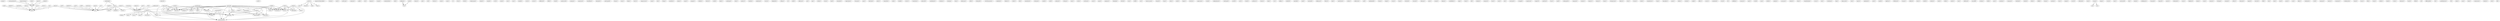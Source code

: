 digraph G {
  spring [ label="spring(1)" ];
  imparatorlugu [ label="imparatorlugu(2)" ];
  ed [ label="ed(9)" ];
  population [ label="population(5)" ];
  article [ label="article(1)" ];
  mpg [ label="mpg(2)" ];
  consisted [ label="consisted(1)" ];
  percent [ label="percent(1)" ];
  genocide [ label="genocide(3)" ];
  republic [ label="republic(5)" ];
  garching [ label="garching(2)" ];
  harbinde [ label="harbinde(2)" ];
  nun [ label="nun(5)" ];
  harbord [ label="harbord(1)" ];
  scott [ label="scott(1)" ];
  power [ label="power(2)" ];
  asia [ label="asia(1)" ];
  illusion [ label="illusion(1)" ];
  veil [ label="veil(1)" ];
  tear [ label="tear(1)" ];
  purity [ label="purity(2)" ];
  killing [ label="killing(1)" ];
  land [ label="land(1)" ];
  mass [ label="mass(1)" ];
  heart [ label="heart(1)" ];
  structure [ label="structure(1)" ];
  cleansing [ label="cleansing(2)" ];
  trust [ label="trust(1)" ];
  crime [ label="crime(1)" ];
  extermination [ label="extermination(4)" ];
  askeri [ label="askeri(2)" ];
  imparatorluklarindaki [ label="imparatorluklarindaki(1)" ];
  volume [ label="volume(1)" ];
  azeri [ label="azeri(1)" ];
  tarihi [ label="tarihi(1)" ];
  mutlucag [ label="mutlucag(1)" ];
  des [ label="des(2)" ];
  entrangeres [ label="entrangeres(1)" ];
  someone [ label="someone(1)" ];
  jackh [ label="jackh(1)" ];
  kur [ label="kur(2)" ];
  leygara [ label="leygara(1)" ];
  escape [ label="escape(1)" ];
  ermenilerden [ label="ermenilerden(1)" ];
  kital [ label="kital(1)" ];
  meray [ label="meray(2)" ];
  cambridge [ label="cambridge(3)" ];
  bir [ label="bir(2)" ];
  war [ label="war(1)" ];
  nasil [ label="nasil(1)" ];
  yaratilir [ label="yaratilir(1)" ];
  sorun [ label="sorun(1)" ];
  hakkinda [ label="hakkinda(1)" ];
  yi [ label="yi(1)" ];
  ohanus [ label="ohanus(1)" ];
  yale [ label="yale(1)" ];
  orel [ label="orel(1)" ];
  turkozu [ label="turkozu(1)" ];
  greece [ label="greece(1)" ];
  atase [ label="atase(1)" ];
  army [ label="army(1)" ];
  vi [ label="vi(1)" ];
  divan [ label="divan(1)" ];
  conference [ label="conference(2)" ];
  devlet [ label="devlet(1)" ];
  talimatname [ label="talimatname(1)" ];
  subject [ label="subject(1)" ];
  mesele [ label="mesele(1)" ];
  evvel [ label="evvel(1)" ];
  exists [ label="exists(2)" ];
  sera [ label="sera(1)" ];
  york [ label="york(8)" ];
  esas [ label="esas(1)" ];
  hareket [ label="hareket(1)" ];
  crown [ label="crown(1)" ];
  serves [ label="serves(1)" ];
  defterleri [ label="defterleri(3)" ];
  alfred [ label="alfred(1)" ];
  closed [ label="closed(1)" ];
  muharrerat [ label="muharrerat(4)" ];
  program [ label="program(1)" ];
  ittihad [ label="ittihad(1)" ];
  berkeley [ label="berkeley(2)" ];
  gunumuze [ label="gunumuze(1)" ];
  hazirliklari [ label="hazirliklari(1)" ];
  alexander [ label="alexander(1)" ];
  participated [ label="participated(1)" ];
  olunan [ label="olunan(1)" ];
  orsay [ label="orsay(1)" ];
  hakkinda [ label="hakkinda(1)" ];
  kalem [ label="kalem(1)" ];
  teroru [ label="teroru(1)" ];
  holocaust [ label="holocaust(2)" ];
  analogy [ label="analogy(1)" ];
  armenia [ label="armenia(6)" ];
  soul [ label="soul(2)" ];
  proceeded [ label="proceeded(1)" ];
  today [ label="today(3)" ];
  dictatorship [ label="dictatorship(1)" ];
  work [ label="work(1)" ];
  mountain [ label="mountain(1)" ];
  serve [ label="serve(1)" ];
  press [ label="press(5)" ];
  correspondence [ label="correspondence(3)" ];
  sempozyumu [ label="sempozyumu(1)" ];
  crane [ label="crane(1)" ];
  ilmi [ label="ilmi(1)" ];
  ttinng [ label="ttinng(1)" ];
  leader [ label="leader(2)" ];
  mesulleri [ label="mesulleri(1)" ];
  please [ label="please(1)" ];
  anasir [ label="anasir(1)" ];
  praeger [ label="praeger(1)" ];
  turklere [ label="turklere(1)" ];
  history [ label="history(3)" ];
  rachel [ label="rachel(1)" ];
  kadar [ label="kadar(1)" ];
  azerbaijan [ label="azerbaijan(1)" ];
  idare [ label="idare(1)" ];
  mahsus [ label="mahsus(1)" ];
  toynbee [ label="toynbee(1)" ];
  plantation [ label="plantation(1)" ];
  sorunu [ label="sorunu(1)" ];
  belgelerle [ label="belgelerle(1)" ];
  william [ label="william(1)" ];
  re [ label="re(1)" ];
  sehid [ label="sehid(1)" ];
  reference [ label="reference(1)" ];
  pre [ label="pre(1)" ];
  ege [ label="ege(1)" ];
  tarihin [ label="tarihin(1)" ];
  haven [ label="haven(1)" ];
  harb [ label="harb(2)" ];
  ermeniler [ label="ermeniler(3)" ];
  imperialism [ label="imperialism(1)" ];
  lousanne [ label="lousanne(1)" ];
  pasa [ label="pasa(1)" ];
  kartonlar [ label="kartonlar(2)" ];
  policy [ label="policy(1)" ];
  committee [ label="committee(1)" ];
  india [ label="india(1)" ];
  terakki [ label="terakki(1)" ];
  review [ label="review(1)" ];
  translation [ label="translation(1)" ];
  plymouth [ label="plymouth(1)" ];
  mudafaalari [ label="mudafaalari(1)" ];
  truebner [ label="truebner(1)" ];
  karabag [ label="karabag(1)" ];
  dunn [ label="dunn(1)" ];
  deliorman [ label="deliorman(1)" ];
  yildiz [ label="yildiz(2)" ];
  witnessed [ label="witnessed(1)" ];
  revolutionnaires [ label="revolutionnaires(1)" ];
  makaleler [ label="makaleler(1)" ];
  kitabevi [ label="kitabevi(1)" ];
  robert [ label="robert(1)" ];
  ankara [ label="ankara(2)" ];
  title [ label="title(1)" ];
  ermenilerin [ label="ermenilerin(1)" ];
  ottomane [ label="ottomane(1)" ];
  arsivi [ label="arsivi(1)" ];
  neside [ label="neside(1)" ];
  tarih [ label="tarih(2)" ];
  malumat [ label="malumat(1)" ];
  ottoman [ label="ottoman(1)" ];
  izmir [ label="izmir(1)" ];
  british [ label="british(1)" ];
  avetis [ label="avetis(1)" ];
  rawlinson [ label="rawlinson(1)" ];
  price [ label="price(1)" ];
  peace [ label="peace(1)" ];
  gazigiray [ label="gazigiray(1)" ];
  bakanligi [ label="bakanligi(1)" ];
  devleti [ label="devleti(2)" ];
  yuca [ label="yuca(1)" ];
  tovfik [ label="tovfik(1)" ];
  eye [ label="eye(1)" ];
  question [ label="question(2)" ];
  dunya [ label="dunya(1)" ];
  transcaucasia [ label="transcaucasia(1)" ];
  leonard [ label="leonard(1)" ];
  basar [ label="basar(1)" ];
  gn [ label="gn(2)" ];
  cokus [ label="cokus(1)" ];
  yahut [ label="yahut(1)" ];
  lenger [ label="lenger(1)" ];
  kurtulus [ label="kurtulus(1)" ];
  appressian [ label="appressian(1)" ];
  turk [ label="turk(3)" ];
  veysel [ label="veysel(1)" ];
  independence [ label="independence(2)" ];
  sardarapat [ label="sardarapat(1)" ];
  powell [ label="powell(1)" ];
  lausanne [ label="lausanne(2)" ];
  arsiv [ label="arsiv(1)" ];
  trench [ label="trench(1)" ];
  professor [ label="professor(1)" ];
  boston [ label="boston(1)" ];
  paul [ label="paul(2)" ];
  aksin [ label="aksin(1)" ];
  wwi [ label="wwi(1)" ];
  kafkas [ label="kafkas(1)" ];
  stanford [ label="stanford(1)" ];
  jaeschke [ label="jaeschke(1)" ];
  irade [ label="irade(1)" ];
  mustenid [ label="mustenid(1)" ];
  diplomacy [ label="diplomacy(1)" ];
  library [ label="library(1)" ];
  talat [ label="talat(1)" ];
  constitution [ label="constitution(1)" ];
  sydney [ label="sydney(1)" ];
  melbourne [ label="melbourne(1)" ];
  asaf [ label="asaf(1)" ];
  basbakanlik [ label="basbakanlik(1)" ];
  bosnia [ label="bosnia(1)" ];
  legion [ label="legion(1)" ];
  sir [ label="sir(2)" ];
  sahak [ label="sahak(2)" ];
  serdar [ label="serdar(2)" ];
  zuma [ label="zuma(1)" ];
  russia [ label="russia(1)" ];
  house [ label="house(1)" ];
  bortnick [ label="bortnick(1)" ];
  crescent [ label="crescent(1)" ];
  road [ label="road(2)" ];
  chatnam [ label="chatnam(1)" ];
  girisi [ label="girisi(1)" ];
  europe [ label="europe(1)" ];
  taksimi [ label="taksimi(1)" ];
  soyledikleri [ label="soyledikleri(1)" ];
  jewish [ label="jewish(1)" ];
  alper [ label="alper(1)" ];
  treaty [ label="treaty(1)" ];
  fall [ label="fall(1)" ];
  bombay [ label="bombay(1)" ];
  progress [ label="progress(1)" ];
  kurat [ label="kurat(1)" ];
  yayin [ label="yayin(1)" ];
  elie [ label="elie(1)" ];
  movement [ label="movement(1)" ];
  struggle [ label="struggle(2)" ];
  belgeler [ label="belgeler(1)" ];
  yugoslavia [ label="yugoslavia(1)" ];
  support [ label="support(2)" ];
  partition [ label="partition(2)" ];
  ducar [ label="ducar(1)" ];
  mark [ label="mark(1)" ];
  indianapolis [ label="indianapolis(1)" ];
  magazine [ label="magazine(1)" ];
  comites [ label="comites(1)" ];
  kasimov [ label="kasimov(1)" ];
  kanunu [ label="kanunu(1)" ];
  basim [ label="basim(1)" ];
  herzegovina [ label="herzegovina(1)" ];
  kedouri [ label="kedouri(1)" ];
  olcay [ label="olcay(1)" ];
  version [ label="version(1)" ];
  harbe [ label="harbe(1)" ];
  ermenilerce [ label="ermenilerce(1)" ];
  lozan [ label="lozan(1)" ];
  kaynaklari [ label="kaynaklari(1)" ];
  gozen [ label="gozen(1)" ];
  cebbar [ label="cebbar(1)" ];
  system [ label="system(1)" ];
  caliph [ label="caliph(1)" ];
  officer [ label="officer(1)" ];
  source [ label="source(1)" ];
  perakende [ label="perakende(1)" ];
  travel [ label="travel(1)" ];
  dr [ label="dr(1)" ];
  atfedilen [ label="atfedilen(1)" ];
  laurence [ label="laurence(1)" ];
  paris [ label="paris(1)" ];
  evrak [ label="evrak(3)" ];
  uucp [ label="uucp(1)" ];
  tarihte [ label="tarihte(1)" ];
  apology [ label="apology(1)" ];
  caucasian [ label="caucasian(1)" ];
  reinhart [ label="reinhart(1)" ];
  demir [ label="demir(1)" ];
  osmanlilardan [ label="osmanlilardan(1)" ];
  icyuzu [ label="icyuzu(1)" ];
  clair [ label="clair(1)" ];
  columbian [ label="columbian(1)" ];
  king [ label="king(1)" ];
  tahassusler [ label="tahassusler(1)" ];
  valyi [ label="valyi(1)" ];
  raporu [ label="raporu(1)" ];
  september [ label="september(1)" ];
  print [ label="print(1)" ];
  meade [ label="meade(1)" ];
  ingilizce [ label="ingilizce(1)" ];
  ihtilaliyesi [ label="ihtilaliyesi(1)" ];
  turquie [ label="turquie(1)" ];
  argic [ label="argic(2)" ];
  dahiliye [ label="dahiliye(3)" ];
  farrar [ label="farrar(1)" ];
  rebirth [ label="rebirth(1)" ];
  harbiye [ label="harbiye(1)" ];
  orient [ label="orient(1)" ];
  bobbs [ label="bobbs(1)" ];
  author [ label="author(1)" ];
  conn [ label="conn(1)" ];
  california [ label="california(2)" ];
  muratoff [ label="muratoff(1)" ];
  ercikan [ label="ercikan(1)" ];
  hulbe [ label="hulbe(1)" ];
  gave [ label="gave(1)" ];
  muslime [ label="muslime(1)" ];
  osmaniye [ label="osmaniye(1)" ];
  tarihinde [ label="tarihinde(1)" ];
  turkiye [ label="turkiye(3)" ];
  rolleri [ label="rolleri(1)" ];
  imparatorlugu [ label="imparatorlugu(1)" ];
  tedkik [ label="tedkik(1)" ];
  turkey [ label="turkey(12)" ];
  hazine [ label="hazine(1)" ];
  moslem [ label="moslem(1)" ];
  story [ label="story(1)" ];
  mogan [ label="mogan(1)" ];
  sovyet [ label="sovyet(2)" ];
  yollarinda [ label="yollarinda(1)" ];
  baris [ label="baris(1)" ];
  ermeni [ label="ermeni(1)" ];
  ne [ label="ne(1)" ];
  un [ label="un(1)" ];
  akgun [ label="akgun(1)" ];
  curzon [ label="curzon(1)" ];
  shaw [ label="shaw(1)" ];
  university [ label="university(6)" ];
  dair [ label="dair(1)" ];
  komite [ label="komite(1)" ];
  intelligence [ label="intelligence(1)" ];
  hocaoglu [ label="hocaoglu(2)" ];
  hansard [ label="hansard(1)" ];
  guerre [ label="guerre(1)" ];
  derlemeler [ label="derlemeler(1)" ];
  sonra [ label="sonra(1)" ];
  belgeleri [ label="belgeleri(3)" ];
  kerem [ label="kerem(1)" ];
  union [ label="union(1)" ];
  siyasiye [ label="siyasiye(1)" ];
  heritage [ label="heritage(1)" ];
  harbi [ label="harbi(3)" ];
  armenie [ label="armenie(1)" ];
  seltzer [ label="seltzer(1)" ];
  dosyalari [ label="dosyalari(1)" ];
  empire [ label="empire(2)" ];
  security [ label="security(1)" ];
  field [ label="field(1)" ];
  ilan [ label="ilan(1)" ];
  aliye [ label="aliye(1)" ];
  karal [ label="karal(1)" ];
  gurun [ label="gurun(1)" ];
  ryan [ label="ryan(1)" ];
  akboy [ label="akboy(1)" ];
  vesikalarla [ label="vesikalarla(1)" ];
  east [ label="east(1)" ];
  world [ label="world(1)" ];
  tanzimat [ label="tanzimat(1)" ];
  century [ label="century(1)" ];
  muammer [ label="muammer(1)" ];
  vesikalariyla [ label="vesikalariyla(1)" ];
  vilayet [ label="vilayet(1)" ];
  bruce [ label="bruce(1)" ];
  felix [ label="felix(1)" ];
  louise [ label="louise(1)" ];
  turkler [ label="turkler(1)" ];
  heyeti [ label="heyeti(1)" ];
  writes [ label="writes(1)" ];
  hatiralar [ label="hatiralar(1)" ];
  buyuk [ label="buyuk(1)" ];
  government [ label="government(2)" ];
  office [ label="office(8)" ];
  co [ label="co(6)" ];
  defterdarlik [ label="defterdarlik(1)" ];
  list [ label="list(1)" ];
  gorduklerimiz [ label="gorduklerimiz(1)" ];
  ltd [ label="ltd(1)" ];
  rahmi [ label="rahmi(1)" ];
  june [ label="june(1)" ];
  islam [ label="islam(2)" ];
  commission [ label="commission(1)" ];
  disisleri [ label="disisleri(1)" ];
  ordu [ label="ordu(1)" ];
  life [ label="life(1)" ];
  imparatorlugu -> ed [ label="1" ];
  population -> article [ label="1" ];
  population -> mpg [ label="1" ];
  population -> consisted [ label="2" ];
  population -> percent [ label="2" ];
  population -> genocide [ label="1" ];
  population -> republic [ label="2" ];
  population -> garching [ label="1" ];
  harbinde -> nun [ label="1" ];
  power -> asia [ label="1" ];
  power -> illusion [ label="1" ];
  power -> veil [ label="1" ];
  power -> tear [ label="1" ];
  purity -> killing [ label="1" ];
  purity -> land [ label="1" ];
  purity -> mass [ label="1" ];
  purity -> heart [ label="1" ];
  purity -> structure [ label="1" ];
  purity -> cleansing [ label="1" ];
  purity -> trust [ label="1" ];
  purity -> crime [ label="1" ];
  purity -> extermination [ label="1" ];
  askeri -> nun [ label="1" ];
  tarihi -> ed [ label="1" ];
  des -> entrangeres [ label="1" ];
  meray -> ed [ label="1" ];
  cambridge -> bir [ label="1" ];
  cambridge -> war [ label="1" ];
  bir -> nasil [ label="1" ];
  bir -> yaratilir [ label="1" ];
  bir -> sorun [ label="1" ];
  bir -> war [ label="1" ];
  hakkinda -> yi [ label="1" ];
  greece -> war [ label="1" ];
  greece -> entrangeres [ label="1" ];
  conference -> entrangeres [ label="1" ];
  york -> war [ label="3" ];
  ittihad -> ed [ label="1" ];
  berkeley -> war [ label="1" ];
  hakkinda -> yi [ label="1" ];
  holocaust -> mass [ label="1" ];
  holocaust -> analogy [ label="1" ];
  holocaust -> consisted [ label="1" ];
  holocaust -> percent [ label="1" ];
  holocaust -> cleansing [ label="1" ];
  holocaust -> crime [ label="1" ];
  armenia -> soul [ label="2" ];
  armenia -> mass [ label="1" ];
  armenia -> proceeded [ label="1" ];
  armenia -> today [ label="2" ];
  armenia -> analogy [ label="1" ];
  armenia -> dictatorship [ label="1" ];
  armenia -> war [ label="1" ];
  armenia -> consisted [ label="1" ];
  armenia -> percent [ label="1" ];
  armenia -> work [ label="1" ];
  armenia -> genocide [ label="1" ];
  armenia -> republic [ label="1" ];
  armenia -> mountain [ label="1" ];
  armenia -> cleansing [ label="2" ];
  armenia -> crime [ label="1" ];
  armenia -> serve [ label="1" ];
  armenia -> extermination [ label="3" ];
  press -> war [ label="2" ];
  correspondence -> ed [ label="1" ];
  leader -> dictatorship [ label="1" ];
  leader -> cleansing [ label="1" ];
  today -> dictatorship [ label="1" ];
  today -> genocide [ label="1" ];
  today -> cleansing [ label="1" ];
  ed -> nun [ label="2" ];
  ankara -> war [ label="1" ];
  ankara -> nun [ label="2" ];
  arsivi -> nun [ label="1" ];
  british -> war [ label="1" ];
  question -> war [ label="1" ];
  dunya -> nun [ label="1" ];
  gn -> nun [ label="1" ];
  turk -> nun [ label="1" ];
  lausanne -> entrangeres [ label="1" ];
  paul -> war [ label="1" ];
  sir -> war [ label="1" ];
  sahak -> work [ label="1" ];
  sahak -> mountain [ label="1" ];
  sahak -> cleansing [ label="1" ];
  sahak -> crime [ label="1" ];
  sahak -> serve [ label="1" ];
  serdar -> zuma [ label="1" ];
  serdar -> work [ label="1" ];
  serdar -> mountain [ label="1" ];
  serdar -> garching [ label="1" ];
  serdar -> serve [ label="1" ];
  serdar -> extermination [ label="1" ];
  road -> war [ label="1" ];
  jewish -> consisted [ label="1" ];
  jewish -> percent [ label="1" ];
  jewish -> republic [ label="1" ];
  jewish -> extermination [ label="1" ];
  belgeler -> nun [ label="1" ];
  argic -> work [ label="1" ];
  argic -> mountain [ label="1" ];
  argic -> garching [ label="1" ];
  argic -> serve [ label="1" ];
  argic -> extermination [ label="1" ];
  turkey -> entrangeres [ label="2" ];
  ermeni -> ne [ label="1" ];
  ermeni -> un [ label="1" ];
  harbi -> yi [ label="1" ];
  republic -> cleansing [ label="2" ];
  republic -> crime [ label="1" ];
  republic -> extermination [ label="1" ];
  east -> entrangeres [ label="1" ];
  cleansing -> extermination [ label="1" ];
  government -> crime [ label="1" ];
  government -> extermination [ label="1" ];
}
